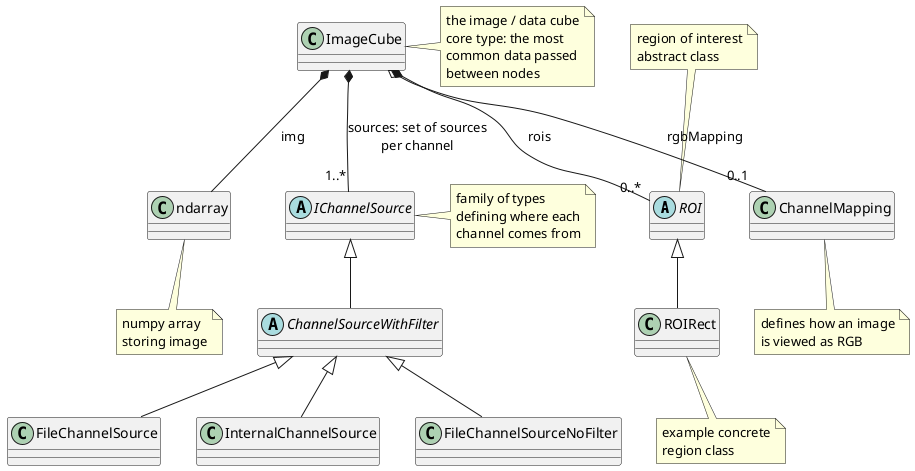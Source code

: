@startuml
skinparam classAttributeIconSize 0

abstract class ROI {
}

note top of ROI
region of interest
abstract class
end note

class ROIRect extends ROI {
}
note bottom of ROIRect
example concrete
region class
end note

class ChannelMapping {
}
note bottom of ChannelMapping
defines how an image
is viewed as RGB
end note

abstract class IChannelSource {
}
note right of IChannelSource
family of types
defining where each
channel comes from
end note

abstract class ChannelSourceWithFilter extends IChannelSource {
}
class InternalChannelSource extends ChannelSourceWithFilter {
}
class FileChannelSourceNoFilter extends ChannelSourceWithFilter {
}
class FileChannelSource extends ChannelSourceWithFilter {
}



class ImageCube {
}
note right of ImageCube
the image / data cube
core type: the most
common data passed
between nodes
end note

ImageCube *-- "1..*" IChannelSource: "sources: set of sources\nper channel"
ImageCube o-- "0..1" ChannelMapping: rgbMapping
ImageCube *-- ndarray : img
ImageCube *-- "0..*" ROI : rois

note bottom of ndarray
numpy array 
storing image
end note

@enduml

